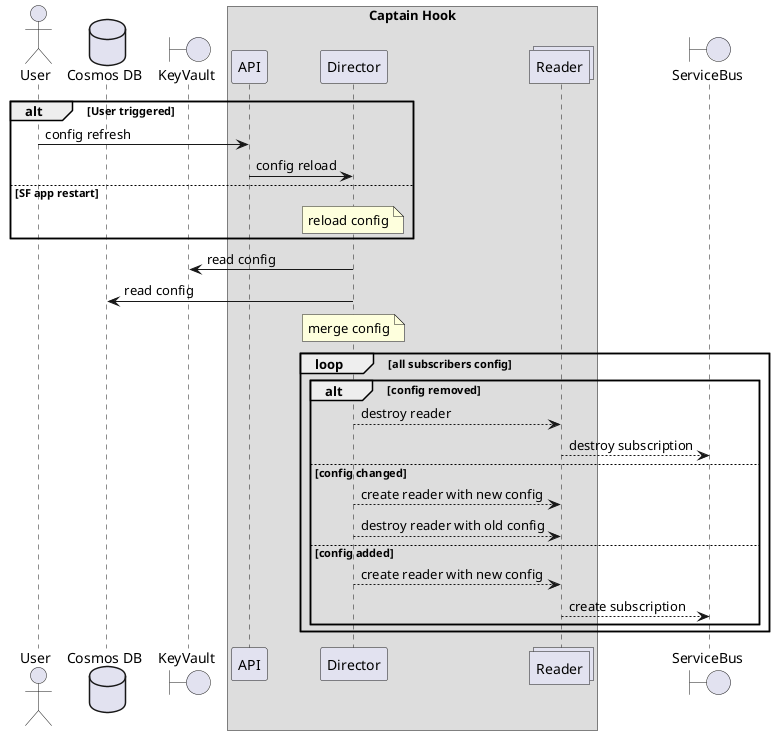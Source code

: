 @startuml
boundary ServiceBus order 60

box "Captain Hook"
  collections Reader order 50
  participant Director order 40
  participant API order 35
endbox

boundary KeyVault order 30
database "Cosmos DB" order 20

actor User order 10

alt User triggered
  User -> API : config refresh
  API -> Director : config reload 
else SF app restart
  note over Director : reload config
end


Director -> KeyVault : read config
Director -> "Cosmos DB" : read config

note over Director : merge config

loop all subscribers config
  
  alt config removed

    Director --> Reader : destroy reader
    Reader --> ServiceBus : destroy subscription

  else config changed
  
    Director --> Reader : create reader with new config

    Director --> Reader : destroy reader with old config

  else config added

    Director --> Reader : create reader with new config
    Reader --> ServiceBus : create subscription

  end

end
@enduml